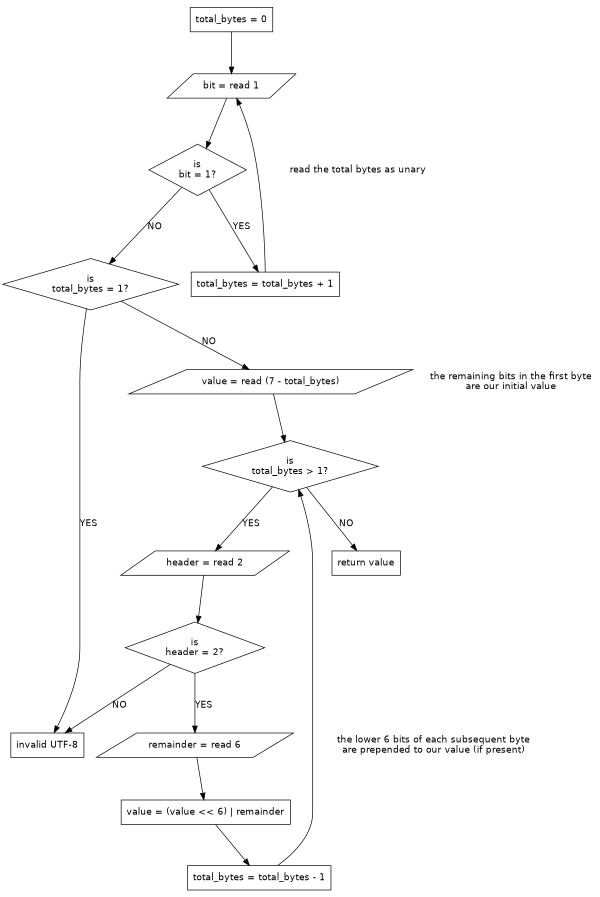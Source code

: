 digraph read_utf8 {
  ratio=fill;
  node [fontname="DejaVuSans"];
  edge [fontname="DejaVuSans"];
  size="4,6"
  margin=0;

  init [shape=record,label="total_bytes = 0"];
  init -> read_next_bit;
  read_next_bit [shape=parallelogram,label="bit = read 1"];
  read_next_bit -> test_bit;
  test_bit [shape=diamond,label="is\nbit = 1?"];
  increment_total_bytes [shape=rect,label="total_bytes = total_bytes + 1"];
  increment_total_bytes -> read_next_bit;
  test_bit -> increment_total_bytes [label="YES"];
  test_bit -> test_total_bytes_error [label="NO"];

  test_total_bytes_error [shape=diamond,label="is\ntotal_bytes = 1?"];
  test_total_bytes_error -> error [label="YES"];
  test_total_bytes_error -> initial_value [label="NO"];

  initial_value [shape=parallelogram,label="value = read (7 - total_bytes)"];
  initial_value -> test_total_bytes;
  test_total_bytes [shape=diamond,label="is\ntotal_bytes > 1?"];
  test_total_bytes -> done [label="NO"];
  test_total_bytes -> read_byte_header [label="YES"];

  read_byte_header [shape=parallelogram,label="header = read 2"];
  read_byte_header -> test_byte_header;

  test_byte_header [shape=diamond,label="is\nheader = 2?"];
  test_byte_header -> error [label="NO"];
  test_byte_header -> read_byte_value [label="YES"];

  read_byte_value [shape=parallelogram,label="remainder = read 6"];
  read_byte_value -> update_value;

  update_value [shape=rect,label="value = (value << 6) | remainder"];
  update_value -> decrement_total_bytes;

  decrement_total_bytes [shape=rect,label="total_bytes = total_bytes - 1"];
  decrement_total_bytes -> test_total_bytes;

  label1 [shape=plaintext,label="read the total bytes as unary"];
  {rank=same; label1; test_bit;};

  label2 [shape=plaintext,label="the remaining bits in the first byte\nare our initial value"];
  {rank=same; label2; initial_value;};

  label3 [shape=plaintext,label="the lower 6 bits of each subsequent byte\nare prepended to our value (if present)"];
  {rank=same; label3; read_byte_value;};

  done [shape=record,label="return value"];
  error [shape=record,label="invalid UTF-8"];
}
